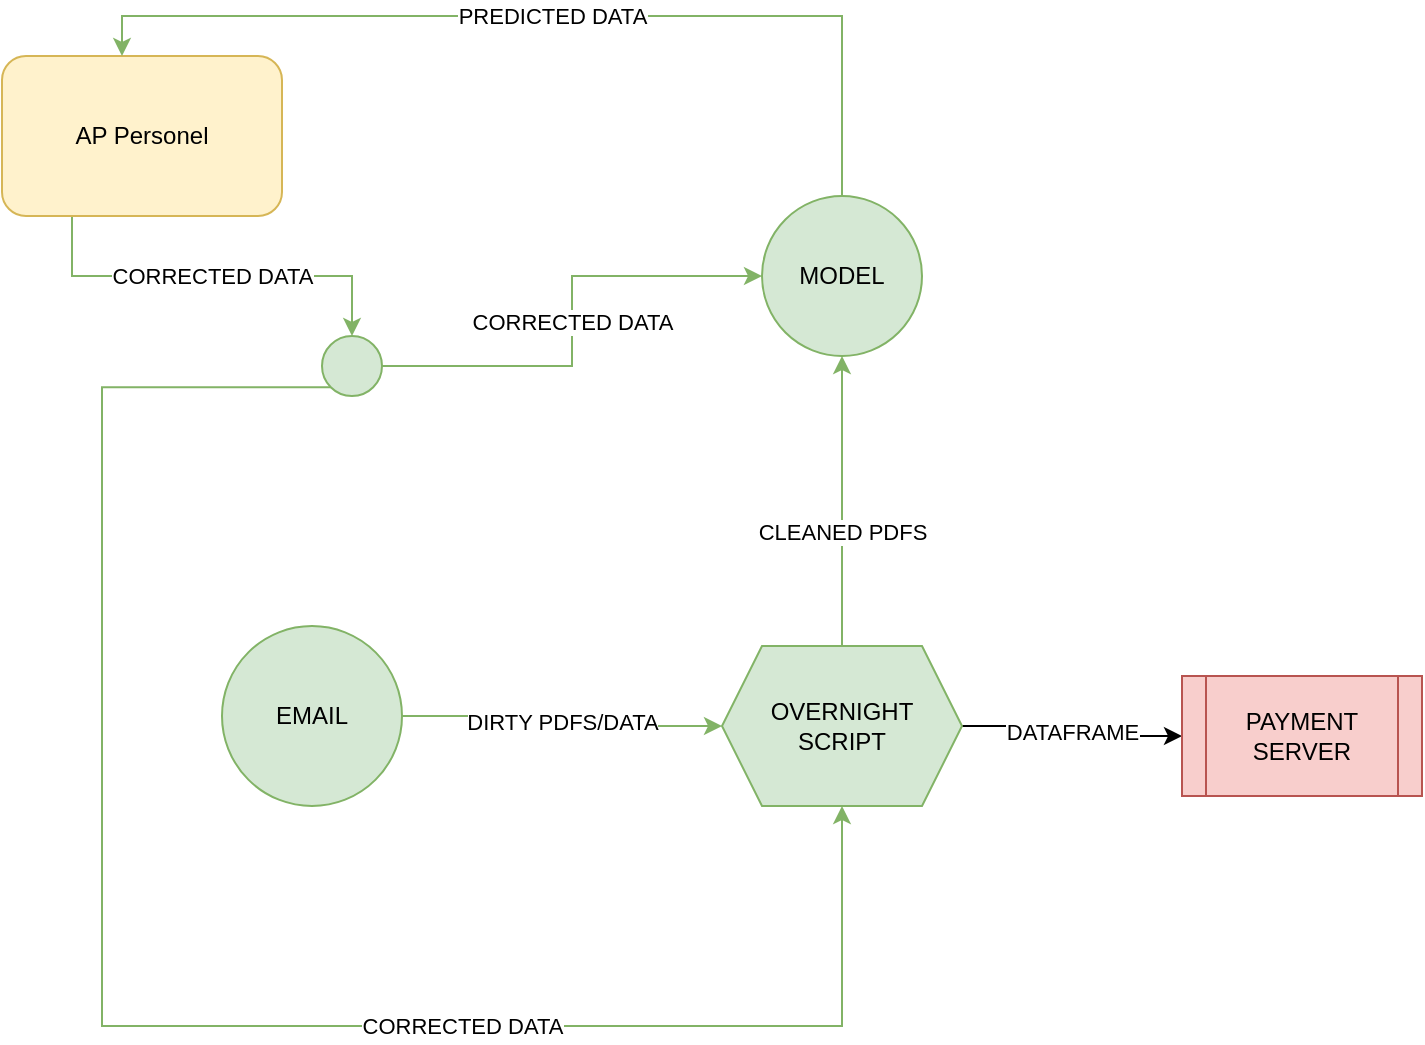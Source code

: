 <mxfile version="20.8.20" type="device"><diagram id="C5RBs43oDa-KdzZeNtuy" name="Page-1"><mxGraphModel dx="1291" dy="696" grid="1" gridSize="10" guides="1" tooltips="1" connect="1" arrows="1" fold="1" page="1" pageScale="1" pageWidth="827" pageHeight="1169" math="0" shadow="0"><root><mxCell id="WIyWlLk6GJQsqaUBKTNV-0"/><mxCell id="WIyWlLk6GJQsqaUBKTNV-1" parent="WIyWlLk6GJQsqaUBKTNV-0"/><mxCell id="hP8WHerPFuYL4BXgVy-d-19" value="CORRECTED DATA" style="edgeStyle=orthogonalEdgeStyle;rounded=0;orthogonalLoop=1;jettySize=auto;html=1;exitX=0.25;exitY=1;exitDx=0;exitDy=0;strokeColor=#82b366;entryX=0.5;entryY=0;entryDx=0;entryDy=0;fillColor=#d5e8d4;" parent="WIyWlLk6GJQsqaUBKTNV-1" source="WIyWlLk6GJQsqaUBKTNV-3" target="hP8WHerPFuYL4BXgVy-d-22" edge="1"><mxGeometry relative="1" as="geometry"><mxPoint x="70" y="330" as="targetPoint"/></mxGeometry></mxCell><mxCell id="WIyWlLk6GJQsqaUBKTNV-3" value="AP Personel" style="rounded=1;whiteSpace=wrap;html=1;fontSize=12;glass=0;strokeWidth=1;shadow=0;fillColor=#fff2cc;strokeColor=#d6b656;" parent="WIyWlLk6GJQsqaUBKTNV-1" vertex="1"><mxGeometry x="60" y="110" width="140" height="80" as="geometry"/></mxCell><mxCell id="hP8WHerPFuYL4BXgVy-d-18" value="PREDICTED DATA" style="edgeStyle=orthogonalEdgeStyle;rounded=0;orthogonalLoop=1;jettySize=auto;html=1;exitX=0.5;exitY=0;exitDx=0;exitDy=0;fillColor=#d5e8d4;strokeColor=#82b366;" parent="WIyWlLk6GJQsqaUBKTNV-1" source="hP8WHerPFuYL4BXgVy-d-4" edge="1"><mxGeometry relative="1" as="geometry"><mxPoint x="120" y="110" as="targetPoint"/><Array as="points"><mxPoint x="414" y="90"/><mxPoint x="120" y="90"/><mxPoint x="120" y="110"/></Array></mxGeometry></mxCell><mxCell id="hP8WHerPFuYL4BXgVy-d-4" value="MODEL" style="ellipse;whiteSpace=wrap;html=1;aspect=fixed;fillColor=#d5e8d4;strokeColor=#82b366;" parent="WIyWlLk6GJQsqaUBKTNV-1" vertex="1"><mxGeometry x="440" y="180" width="80" height="80" as="geometry"/></mxCell><mxCell id="hP8WHerPFuYL4BXgVy-d-14" value="DIRTY PDFS/DATA" style="edgeStyle=orthogonalEdgeStyle;rounded=0;orthogonalLoop=1;jettySize=auto;html=1;exitX=1;exitY=0.5;exitDx=0;exitDy=0;entryX=0;entryY=0.5;entryDx=0;entryDy=0;fillColor=#d5e8d4;strokeColor=#82b366;" parent="WIyWlLk6GJQsqaUBKTNV-1" source="hP8WHerPFuYL4BXgVy-d-11" target="hP8WHerPFuYL4BXgVy-d-13" edge="1"><mxGeometry relative="1" as="geometry"/></mxCell><mxCell id="hP8WHerPFuYL4BXgVy-d-11" value="EMAIL" style="ellipse;whiteSpace=wrap;html=1;aspect=fixed;fillColor=#d5e8d4;strokeColor=#82b366;" parent="WIyWlLk6GJQsqaUBKTNV-1" vertex="1"><mxGeometry x="170" y="395" width="90" height="90" as="geometry"/></mxCell><mxCell id="hP8WHerPFuYL4BXgVy-d-16" value="CLEANED PDFS" style="edgeStyle=orthogonalEdgeStyle;rounded=0;orthogonalLoop=1;jettySize=auto;html=1;entryX=0.5;entryY=1;entryDx=0;entryDy=0;exitX=0.5;exitY=0;exitDx=0;exitDy=0;fillColor=#d5e8d4;strokeColor=#82b366;" parent="WIyWlLk6GJQsqaUBKTNV-1" source="hP8WHerPFuYL4BXgVy-d-13" target="hP8WHerPFuYL4BXgVy-d-4" edge="1"><mxGeometry relative="1" as="geometry"><Array as="points"><mxPoint x="480" y="420"/><mxPoint x="480" y="420"/></Array></mxGeometry></mxCell><mxCell id="hP8WHerPFuYL4BXgVy-d-26" value="DATAFRAME" style="edgeStyle=orthogonalEdgeStyle;rounded=0;orthogonalLoop=1;jettySize=auto;html=1;exitX=1;exitY=0.5;exitDx=0;exitDy=0;entryX=0;entryY=0.5;entryDx=0;entryDy=0;strokeColor=default;" parent="WIyWlLk6GJQsqaUBKTNV-1" source="hP8WHerPFuYL4BXgVy-d-13" target="hP8WHerPFuYL4BXgVy-d-25" edge="1"><mxGeometry relative="1" as="geometry"/></mxCell><mxCell id="hP8WHerPFuYL4BXgVy-d-13" value="OVERNIGHT SCRIPT" style="shape=hexagon;perimeter=hexagonPerimeter2;whiteSpace=wrap;html=1;fixedSize=1;fillColor=#d5e8d4;strokeColor=#82b366;" parent="WIyWlLk6GJQsqaUBKTNV-1" vertex="1"><mxGeometry x="420" y="405" width="120" height="80" as="geometry"/></mxCell><mxCell id="hP8WHerPFuYL4BXgVy-d-23" value="CORRECTED DATA" style="edgeStyle=orthogonalEdgeStyle;rounded=0;orthogonalLoop=1;jettySize=auto;html=1;exitX=1;exitY=0.5;exitDx=0;exitDy=0;entryX=0;entryY=0.5;entryDx=0;entryDy=0;strokeColor=#82b366;fillColor=#d5e8d4;" parent="WIyWlLk6GJQsqaUBKTNV-1" source="hP8WHerPFuYL4BXgVy-d-22" target="hP8WHerPFuYL4BXgVy-d-4" edge="1"><mxGeometry relative="1" as="geometry"/></mxCell><mxCell id="hP8WHerPFuYL4BXgVy-d-24" value="CORRECTED DATA" style="edgeStyle=orthogonalEdgeStyle;rounded=0;orthogonalLoop=1;jettySize=auto;html=1;exitX=0;exitY=1;exitDx=0;exitDy=0;entryX=0.5;entryY=1;entryDx=0;entryDy=0;strokeColor=#82b366;fillColor=#d5e8d4;" parent="WIyWlLk6GJQsqaUBKTNV-1" source="hP8WHerPFuYL4BXgVy-d-22" target="hP8WHerPFuYL4BXgVy-d-13" edge="1"><mxGeometry x="0.343" relative="1" as="geometry"><Array as="points"><mxPoint x="110" y="276"/><mxPoint x="110" y="595"/><mxPoint x="480" y="595"/></Array><mxPoint as="offset"/></mxGeometry></mxCell><mxCell id="hP8WHerPFuYL4BXgVy-d-22" value="" style="ellipse;whiteSpace=wrap;html=1;aspect=fixed;fillColor=#d5e8d4;strokeColor=#82b366;" parent="WIyWlLk6GJQsqaUBKTNV-1" vertex="1"><mxGeometry x="220" y="250" width="30" height="30" as="geometry"/></mxCell><mxCell id="hP8WHerPFuYL4BXgVy-d-25" value="PAYMENT SERVER" style="shape=process;whiteSpace=wrap;html=1;backgroundOutline=1;fillColor=#f8cecc;strokeColor=#b85450;" parent="WIyWlLk6GJQsqaUBKTNV-1" vertex="1"><mxGeometry x="650" y="420" width="120" height="60" as="geometry"/></mxCell></root></mxGraphModel></diagram></mxfile>